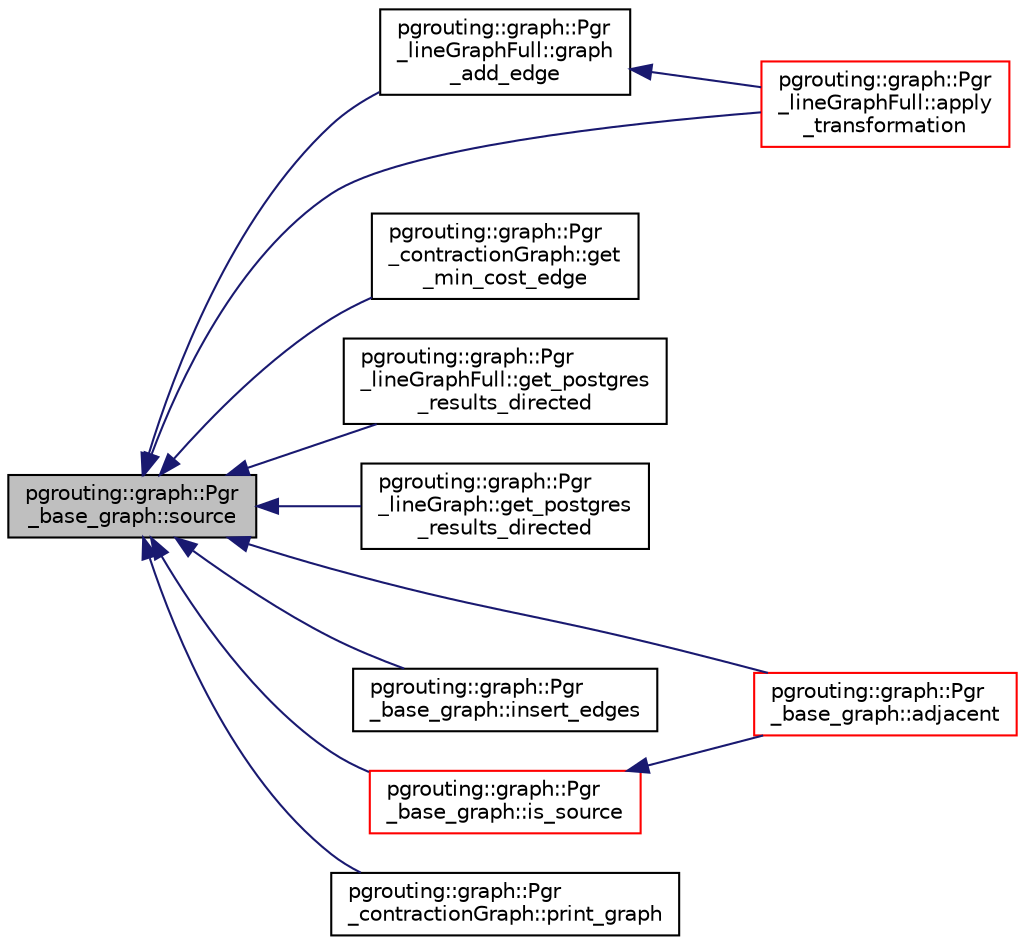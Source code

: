 digraph "pgrouting::graph::Pgr_base_graph::source"
{
  edge [fontname="Helvetica",fontsize="10",labelfontname="Helvetica",labelfontsize="10"];
  node [fontname="Helvetica",fontsize="10",shape=record];
  rankdir="LR";
  Node263 [label="pgrouting::graph::Pgr\l_base_graph::source",height=0.2,width=0.4,color="black", fillcolor="grey75", style="filled", fontcolor="black"];
  Node263 -> Node264 [dir="back",color="midnightblue",fontsize="10",style="solid",fontname="Helvetica"];
  Node264 [label="pgrouting::graph::Pgr\l_base_graph::adjacent",height=0.2,width=0.4,color="red", fillcolor="white", style="filled",URL="$classpgrouting_1_1graph_1_1Pgr__base__graph.html#a0b33ae3fd10642c323595a472b0da25b"];
  Node263 -> Node268 [dir="back",color="midnightblue",fontsize="10",style="solid",fontname="Helvetica"];
  Node268 [label="pgrouting::graph::Pgr\l_lineGraphFull::apply\l_transformation",height=0.2,width=0.4,color="red", fillcolor="white", style="filled",URL="$classpgrouting_1_1graph_1_1Pgr__lineGraphFull.html#ae03853a505783f37f22636ea3e97b4f3"];
  Node263 -> Node270 [dir="back",color="midnightblue",fontsize="10",style="solid",fontname="Helvetica"];
  Node270 [label="pgrouting::graph::Pgr\l_contractionGraph::get\l_min_cost_edge",height=0.2,width=0.4,color="black", fillcolor="white", style="filled",URL="$classpgrouting_1_1graph_1_1Pgr__contractionGraph.html#a3e10445a914f711c5777bd4b9e9dedf3",tooltip="get the edge with minimum cost between two vertices "];
  Node263 -> Node271 [dir="back",color="midnightblue",fontsize="10",style="solid",fontname="Helvetica"];
  Node271 [label="pgrouting::graph::Pgr\l_lineGraphFull::get_postgres\l_results_directed",height=0.2,width=0.4,color="black", fillcolor="white", style="filled",URL="$classpgrouting_1_1graph_1_1Pgr__lineGraphFull.html#af0cf958391c3a94623de1e3c010f274d"];
  Node263 -> Node272 [dir="back",color="midnightblue",fontsize="10",style="solid",fontname="Helvetica"];
  Node272 [label="pgrouting::graph::Pgr\l_lineGraph::get_postgres\l_results_directed",height=0.2,width=0.4,color="black", fillcolor="white", style="filled",URL="$classpgrouting_1_1graph_1_1Pgr__lineGraph.html#a32640e84c6abe522dcbeef889481a21b"];
  Node263 -> Node273 [dir="back",color="midnightblue",fontsize="10",style="solid",fontname="Helvetica"];
  Node273 [label="pgrouting::graph::Pgr\l_lineGraphFull::graph\l_add_edge",height=0.2,width=0.4,color="black", fillcolor="white", style="filled",URL="$classpgrouting_1_1graph_1_1Pgr__lineGraphFull.html#aa6f37d724f89d29cc1ad0612de7cd73e"];
  Node273 -> Node268 [dir="back",color="midnightblue",fontsize="10",style="solid",fontname="Helvetica"];
  Node263 -> Node274 [dir="back",color="midnightblue",fontsize="10",style="solid",fontname="Helvetica"];
  Node274 [label="pgrouting::graph::Pgr\l_base_graph::insert_edges",height=0.2,width=0.4,color="black", fillcolor="white", style="filled",URL="$classpgrouting_1_1graph_1_1Pgr__base__graph.html#a6ee6c7c085a7fe6ad7266245dca7c38e"];
  Node263 -> Node275 [dir="back",color="midnightblue",fontsize="10",style="solid",fontname="Helvetica"];
  Node275 [label="pgrouting::graph::Pgr\l_base_graph::is_source",height=0.2,width=0.4,color="red", fillcolor="white", style="filled",URL="$classpgrouting_1_1graph_1_1Pgr__base__graph.html#a27834e51f1d8d88df28f3bfc213bcb68"];
  Node275 -> Node264 [dir="back",color="midnightblue",fontsize="10",style="solid",fontname="Helvetica"];
  Node263 -> Node276 [dir="back",color="midnightblue",fontsize="10",style="solid",fontname="Helvetica"];
  Node276 [label="pgrouting::graph::Pgr\l_contractionGraph::print_graph",height=0.2,width=0.4,color="black", fillcolor="white", style="filled",URL="$classpgrouting_1_1graph_1_1Pgr__contractionGraph.html#aaf48f450c4d8a6e92004f93b4077cb3a",tooltip="print the graph with contracted vertices of all vertices and edges "];
}

